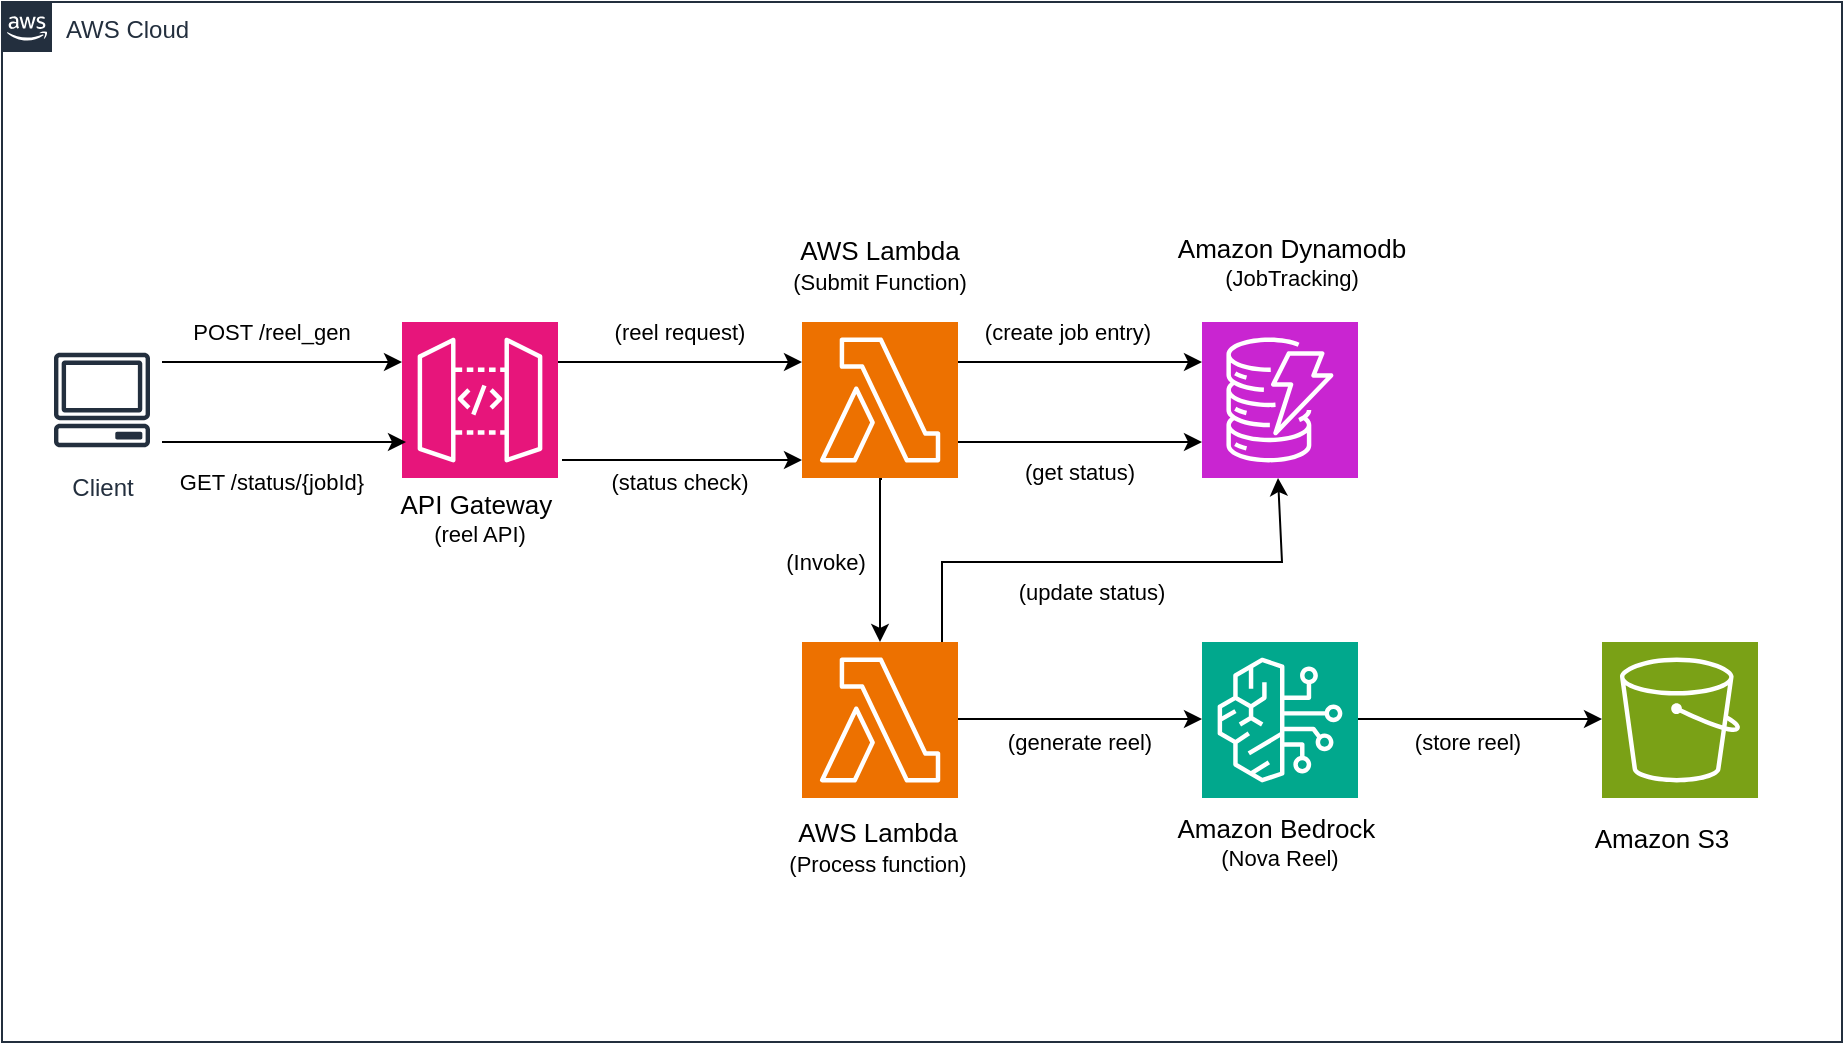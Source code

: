 <mxfile version="24.0.4" type="device">
  <diagram name="Page-1" id="6LG3iJq92wEXlzjQ6QG9">
    <mxGraphModel dx="1050" dy="629" grid="1" gridSize="10" guides="1" tooltips="1" connect="1" arrows="1" fold="1" page="1" pageScale="1" pageWidth="1654" pageHeight="2336" math="0" shadow="0">
      <root>
        <mxCell id="0" />
        <mxCell id="1" parent="0" />
        <mxCell id="yhVTB9En8Y7k1_pd-SdG-1" value="AWS Cloud" style="points=[[0,0],[0.25,0],[0.5,0],[0.75,0],[1,0],[1,0.25],[1,0.5],[1,0.75],[1,1],[0.75,1],[0.5,1],[0.25,1],[0,1],[0,0.75],[0,0.5],[0,0.25]];outlineConnect=0;gradientColor=none;html=1;whiteSpace=wrap;fontSize=12;fontStyle=0;container=1;pointerEvents=0;collapsible=0;recursiveResize=0;shape=mxgraph.aws4.group;grIcon=mxgraph.aws4.group_aws_cloud_alt;strokeColor=#232F3E;fillColor=none;verticalAlign=top;align=left;spacingLeft=30;fontColor=#232F3E;dashed=0;" vertex="1" parent="1">
          <mxGeometry x="360" y="120" width="920" height="520" as="geometry" />
        </mxCell>
        <mxCell id="yhVTB9En8Y7k1_pd-SdG-2" value="" style="sketch=0;points=[[0,0,0],[0.25,0,0],[0.5,0,0],[0.75,0,0],[1,0,0],[0,1,0],[0.25,1,0],[0.5,1,0],[0.75,1,0],[1,1,0],[0,0.25,0],[0,0.5,0],[0,0.75,0],[1,0.25,0],[1,0.5,0],[1,0.75,0]];outlineConnect=0;fontColor=#232F3E;fillColor=#E7157B;strokeColor=#ffffff;dashed=0;verticalLabelPosition=bottom;verticalAlign=top;align=center;html=1;fontSize=12;fontStyle=0;aspect=fixed;shape=mxgraph.aws4.resourceIcon;resIcon=mxgraph.aws4.api_gateway;" vertex="1" parent="yhVTB9En8Y7k1_pd-SdG-1">
          <mxGeometry x="200" y="160" width="78" height="78" as="geometry" />
        </mxCell>
        <mxCell id="yhVTB9En8Y7k1_pd-SdG-3" value="" style="sketch=0;points=[[0,0,0],[0.25,0,0],[0.5,0,0],[0.75,0,0],[1,0,0],[0,1,0],[0.25,1,0],[0.5,1,0],[0.75,1,0],[1,1,0],[0,0.25,0],[0,0.5,0],[0,0.75,0],[1,0.25,0],[1,0.5,0],[1,0.75,0]];outlineConnect=0;fontColor=#232F3E;fillColor=#ED7100;strokeColor=#ffffff;dashed=0;verticalLabelPosition=bottom;verticalAlign=top;align=center;html=1;fontSize=12;fontStyle=0;aspect=fixed;shape=mxgraph.aws4.resourceIcon;resIcon=mxgraph.aws4.lambda;" vertex="1" parent="yhVTB9En8Y7k1_pd-SdG-1">
          <mxGeometry x="400" y="160" width="78" height="78" as="geometry" />
        </mxCell>
        <mxCell id="yhVTB9En8Y7k1_pd-SdG-4" value="" style="sketch=0;points=[[0,0,0],[0.25,0,0],[0.5,0,0],[0.75,0,0],[1,0,0],[0,1,0],[0.25,1,0],[0.5,1,0],[0.75,1,0],[1,1,0],[0,0.25,0],[0,0.5,0],[0,0.75,0],[1,0.25,0],[1,0.5,0],[1,0.75,0]];outlineConnect=0;fontColor=#232F3E;fillColor=#7AA116;strokeColor=#ffffff;dashed=0;verticalLabelPosition=bottom;verticalAlign=top;align=center;html=1;fontSize=12;fontStyle=0;aspect=fixed;shape=mxgraph.aws4.resourceIcon;resIcon=mxgraph.aws4.s3;" vertex="1" parent="yhVTB9En8Y7k1_pd-SdG-1">
          <mxGeometry x="800" y="320" width="78" height="78" as="geometry" />
        </mxCell>
        <mxCell id="yhVTB9En8Y7k1_pd-SdG-5" value="" style="sketch=0;points=[[0,0,0],[0.25,0,0],[0.5,0,0],[0.75,0,0],[1,0,0],[0,1,0],[0.25,1,0],[0.5,1,0],[0.75,1,0],[1,1,0],[0,0.25,0],[0,0.5,0],[0,0.75,0],[1,0.25,0],[1,0.5,0],[1,0.75,0]];outlineConnect=0;fontColor=#232F3E;fillColor=#ED7100;strokeColor=#ffffff;dashed=0;verticalLabelPosition=bottom;verticalAlign=top;align=center;html=1;fontSize=12;fontStyle=0;aspect=fixed;shape=mxgraph.aws4.resourceIcon;resIcon=mxgraph.aws4.lambda;" vertex="1" parent="yhVTB9En8Y7k1_pd-SdG-1">
          <mxGeometry x="400" y="320" width="78" height="78" as="geometry" />
        </mxCell>
        <mxCell id="yhVTB9En8Y7k1_pd-SdG-6" value="" style="sketch=0;points=[[0,0,0],[0.25,0,0],[0.5,0,0],[0.75,0,0],[1,0,0],[0,1,0],[0.25,1,0],[0.5,1,0],[0.75,1,0],[1,1,0],[0,0.25,0],[0,0.5,0],[0,0.75,0],[1,0.25,0],[1,0.5,0],[1,0.75,0]];outlineConnect=0;fontColor=#232F3E;fillColor=#C925D1;strokeColor=#ffffff;dashed=0;verticalLabelPosition=bottom;verticalAlign=top;align=center;html=1;fontSize=12;fontStyle=0;aspect=fixed;shape=mxgraph.aws4.resourceIcon;resIcon=mxgraph.aws4.dynamodb;" vertex="1" parent="yhVTB9En8Y7k1_pd-SdG-1">
          <mxGeometry x="600" y="160" width="78" height="78" as="geometry" />
        </mxCell>
        <mxCell id="yhVTB9En8Y7k1_pd-SdG-9" value="" style="sketch=0;points=[[0,0,0],[0.25,0,0],[0.5,0,0],[0.75,0,0],[1,0,0],[0,1,0],[0.25,1,0],[0.5,1,0],[0.75,1,0],[1,1,0],[0,0.25,0],[0,0.5,0],[0,0.75,0],[1,0.25,0],[1,0.5,0],[1,0.75,0]];outlineConnect=0;fontColor=#232F3E;fillColor=#01A88D;strokeColor=#ffffff;dashed=0;verticalLabelPosition=bottom;verticalAlign=top;align=center;html=1;fontSize=12;fontStyle=0;aspect=fixed;shape=mxgraph.aws4.resourceIcon;resIcon=mxgraph.aws4.bedrock;" vertex="1" parent="yhVTB9En8Y7k1_pd-SdG-1">
          <mxGeometry x="600" y="320" width="78" height="78" as="geometry" />
        </mxCell>
        <mxCell id="yhVTB9En8Y7k1_pd-SdG-10" style="edgeStyle=orthogonalEdgeStyle;rounded=0;orthogonalLoop=1;jettySize=auto;html=1;entryX=0;entryY=0.5;entryDx=0;entryDy=0;entryPerimeter=0;fontSize=18;" edge="1" parent="yhVTB9En8Y7k1_pd-SdG-1">
          <mxGeometry relative="1" as="geometry">
            <mxPoint x="278" y="180" as="sourcePoint" />
            <mxPoint x="400" y="180" as="targetPoint" />
            <Array as="points">
              <mxPoint x="310" y="180" />
              <mxPoint x="310" y="180" />
            </Array>
          </mxGeometry>
        </mxCell>
        <mxCell id="yhVTB9En8Y7k1_pd-SdG-11" style="edgeStyle=orthogonalEdgeStyle;rounded=0;orthogonalLoop=1;jettySize=auto;html=1;entryX=0;entryY=0.5;entryDx=0;entryDy=0;entryPerimeter=0;fontSize=18;" edge="1" parent="yhVTB9En8Y7k1_pd-SdG-1">
          <mxGeometry relative="1" as="geometry">
            <mxPoint x="478" y="180" as="sourcePoint" />
            <mxPoint x="600" y="180" as="targetPoint" />
            <Array as="points">
              <mxPoint x="510" y="180" />
              <mxPoint x="510" y="180" />
            </Array>
          </mxGeometry>
        </mxCell>
        <mxCell id="yhVTB9En8Y7k1_pd-SdG-12" style="edgeStyle=orthogonalEdgeStyle;rounded=0;orthogonalLoop=1;jettySize=auto;html=1;entryX=0;entryY=0.5;entryDx=0;entryDy=0;entryPerimeter=0;fontSize=18;" edge="1" parent="yhVTB9En8Y7k1_pd-SdG-1">
          <mxGeometry relative="1" as="geometry">
            <mxPoint x="478" y="358.5" as="sourcePoint" />
            <mxPoint x="600" y="358.5" as="targetPoint" />
            <Array as="points">
              <mxPoint x="510" y="358.5" />
              <mxPoint x="510" y="358.5" />
            </Array>
          </mxGeometry>
        </mxCell>
        <mxCell id="yhVTB9En8Y7k1_pd-SdG-13" style="edgeStyle=orthogonalEdgeStyle;rounded=0;orthogonalLoop=1;jettySize=auto;html=1;entryX=0.5;entryY=0;entryDx=0;entryDy=0;entryPerimeter=0;fontSize=18;" edge="1" parent="yhVTB9En8Y7k1_pd-SdG-1" target="yhVTB9En8Y7k1_pd-SdG-5">
          <mxGeometry relative="1" as="geometry">
            <mxPoint x="440" y="238.5" as="sourcePoint" />
            <mxPoint x="562" y="238.5" as="targetPoint" />
            <Array as="points">
              <mxPoint x="439" y="239" />
            </Array>
          </mxGeometry>
        </mxCell>
        <mxCell id="yhVTB9En8Y7k1_pd-SdG-14" style="edgeStyle=orthogonalEdgeStyle;rounded=0;orthogonalLoop=1;jettySize=auto;html=1;entryX=0;entryY=0.5;entryDx=0;entryDy=0;entryPerimeter=0;fontSize=18;" edge="1" parent="yhVTB9En8Y7k1_pd-SdG-1">
          <mxGeometry relative="1" as="geometry">
            <mxPoint x="678" y="358.5" as="sourcePoint" />
            <mxPoint x="800" y="358.5" as="targetPoint" />
            <Array as="points">
              <mxPoint x="710" y="358.5" />
              <mxPoint x="710" y="358.5" />
            </Array>
          </mxGeometry>
        </mxCell>
        <mxCell id="yhVTB9En8Y7k1_pd-SdG-18" style="edgeStyle=orthogonalEdgeStyle;rounded=0;orthogonalLoop=1;jettySize=auto;html=1;fontSize=18;" edge="1" parent="yhVTB9En8Y7k1_pd-SdG-1">
          <mxGeometry relative="1" as="geometry">
            <mxPoint x="280" y="229" as="sourcePoint" />
            <mxPoint x="400" y="229" as="targetPoint" />
            <Array as="points">
              <mxPoint x="400" y="229" />
            </Array>
          </mxGeometry>
        </mxCell>
        <mxCell id="yhVTB9En8Y7k1_pd-SdG-22" value="" style="edgeStyle=orthogonalEdgeStyle;rounded=0;orthogonalLoop=1;jettySize=auto;html=1;" edge="1" parent="yhVTB9En8Y7k1_pd-SdG-1" source="yhVTB9En8Y7k1_pd-SdG-20" target="yhVTB9En8Y7k1_pd-SdG-2">
          <mxGeometry relative="1" as="geometry">
            <Array as="points">
              <mxPoint x="130" y="180" />
              <mxPoint x="130" y="180" />
            </Array>
          </mxGeometry>
        </mxCell>
        <mxCell id="yhVTB9En8Y7k1_pd-SdG-20" value="Client" style="sketch=0;outlineConnect=0;fontColor=#232F3E;gradientColor=none;strokeColor=#232F3E;fillColor=#ffffff;dashed=0;verticalLabelPosition=bottom;verticalAlign=top;align=center;html=1;fontSize=12;fontStyle=0;aspect=fixed;shape=mxgraph.aws4.resourceIcon;resIcon=mxgraph.aws4.client;" vertex="1" parent="yhVTB9En8Y7k1_pd-SdG-1">
          <mxGeometry x="20" y="169" width="60" height="60" as="geometry" />
        </mxCell>
        <mxCell id="yhVTB9En8Y7k1_pd-SdG-21" style="edgeStyle=orthogonalEdgeStyle;rounded=0;orthogonalLoop=1;jettySize=auto;html=1;entryX=0;entryY=0.5;entryDx=0;entryDy=0;entryPerimeter=0;fontSize=18;" edge="1" parent="yhVTB9En8Y7k1_pd-SdG-1">
          <mxGeometry relative="1" as="geometry">
            <mxPoint x="80" y="220" as="sourcePoint" />
            <mxPoint x="202" y="220" as="targetPoint" />
            <Array as="points">
              <mxPoint x="112" y="220" />
              <mxPoint x="112" y="220" />
            </Array>
          </mxGeometry>
        </mxCell>
        <mxCell id="yhVTB9En8Y7k1_pd-SdG-23" value="&lt;font style=&quot;font-size: 11px;&quot;&gt;POST /reel_gen&lt;/font&gt;" style="text;html=1;align=center;verticalAlign=middle;whiteSpace=wrap;rounded=0;" vertex="1" parent="yhVTB9En8Y7k1_pd-SdG-1">
          <mxGeometry x="90" y="150" width="90" height="30" as="geometry" />
        </mxCell>
        <mxCell id="yhVTB9En8Y7k1_pd-SdG-24" value="&lt;font style=&quot;font-size: 11px;&quot;&gt;GET /status/{jobId}&lt;/font&gt;" style="text;html=1;align=center;verticalAlign=middle;whiteSpace=wrap;rounded=0;" vertex="1" parent="yhVTB9En8Y7k1_pd-SdG-1">
          <mxGeometry x="80" y="220" width="110" height="40" as="geometry" />
        </mxCell>
        <mxCell id="yhVTB9En8Y7k1_pd-SdG-25" value="&lt;font style=&quot;font-size: 11px;&quot;&gt;(status check)&lt;/font&gt;" style="text;html=1;align=center;verticalAlign=middle;whiteSpace=wrap;rounded=0;" vertex="1" parent="yhVTB9En8Y7k1_pd-SdG-1">
          <mxGeometry x="284" y="220" width="110" height="40" as="geometry" />
        </mxCell>
        <mxCell id="yhVTB9En8Y7k1_pd-SdG-26" value="&lt;font style=&quot;font-size: 11px;&quot;&gt;(get status)&lt;/font&gt;" style="text;html=1;align=center;verticalAlign=middle;whiteSpace=wrap;rounded=0;" vertex="1" parent="yhVTB9En8Y7k1_pd-SdG-1">
          <mxGeometry x="484" y="220" width="110" height="30" as="geometry" />
        </mxCell>
        <mxCell id="yhVTB9En8Y7k1_pd-SdG-27" value="&lt;font style=&quot;font-size: 13px;&quot;&gt;AWS Lambda &lt;/font&gt;&lt;font style=&quot;font-size: 11px;&quot;&gt;(Submit Function)&lt;/font&gt;&lt;div&gt;&lt;font style=&quot;font-size: 11px;&quot;&gt;&lt;br&gt;&lt;/font&gt;&lt;/div&gt;" style="text;html=1;align=center;verticalAlign=middle;whiteSpace=wrap;rounded=0;" vertex="1" parent="yhVTB9En8Y7k1_pd-SdG-1">
          <mxGeometry x="381" y="109" width="116" height="60" as="geometry" />
        </mxCell>
        <mxCell id="yhVTB9En8Y7k1_pd-SdG-35" style="edgeStyle=orthogonalEdgeStyle;rounded=0;orthogonalLoop=1;jettySize=auto;html=1;entryX=0;entryY=0.5;entryDx=0;entryDy=0;entryPerimeter=0;fontSize=18;" edge="1" parent="yhVTB9En8Y7k1_pd-SdG-1">
          <mxGeometry relative="1" as="geometry">
            <mxPoint x="478" y="220" as="sourcePoint" />
            <mxPoint x="600" y="220" as="targetPoint" />
            <Array as="points">
              <mxPoint x="510" y="220" />
              <mxPoint x="510" y="220" />
            </Array>
          </mxGeometry>
        </mxCell>
        <mxCell id="yhVTB9En8Y7k1_pd-SdG-36" value="&lt;font style=&quot;font-size: 11px;&quot;&gt;(reel request)&lt;/font&gt;" style="text;html=1;align=center;verticalAlign=middle;whiteSpace=wrap;rounded=0;" vertex="1" parent="yhVTB9En8Y7k1_pd-SdG-1">
          <mxGeometry x="284" y="145" width="110" height="40" as="geometry" />
        </mxCell>
        <mxCell id="yhVTB9En8Y7k1_pd-SdG-37" value="&lt;font style=&quot;font-size: 11px;&quot;&gt;(create job entry)&lt;/font&gt;" style="text;html=1;align=center;verticalAlign=middle;whiteSpace=wrap;rounded=0;" vertex="1" parent="yhVTB9En8Y7k1_pd-SdG-1">
          <mxGeometry x="478" y="145" width="110" height="40" as="geometry" />
        </mxCell>
        <mxCell id="yhVTB9En8Y7k1_pd-SdG-38" value="&lt;font style=&quot;font-size: 11px;&quot;&gt;(Invoke)&lt;/font&gt;" style="text;html=1;align=center;verticalAlign=middle;whiteSpace=wrap;rounded=0;" vertex="1" parent="yhVTB9En8Y7k1_pd-SdG-1">
          <mxGeometry x="357" y="260" width="110" height="40" as="geometry" />
        </mxCell>
        <mxCell id="yhVTB9En8Y7k1_pd-SdG-39" value="&lt;font style=&quot;font-size: 11px;&quot;&gt;(generate reel)&lt;/font&gt;" style="text;html=1;align=center;verticalAlign=middle;whiteSpace=wrap;rounded=0;" vertex="1" parent="yhVTB9En8Y7k1_pd-SdG-1">
          <mxGeometry x="484" y="350" width="110" height="40" as="geometry" />
        </mxCell>
        <mxCell id="yhVTB9En8Y7k1_pd-SdG-40" value="&lt;font style=&quot;font-size: 11px;&quot;&gt;(store reel)&lt;/font&gt;" style="text;html=1;align=center;verticalAlign=middle;whiteSpace=wrap;rounded=0;" vertex="1" parent="yhVTB9En8Y7k1_pd-SdG-1">
          <mxGeometry x="678" y="350" width="110" height="40" as="geometry" />
        </mxCell>
        <mxCell id="yhVTB9En8Y7k1_pd-SdG-41" value="" style="endArrow=classic;html=1;rounded=0;" edge="1" parent="yhVTB9En8Y7k1_pd-SdG-1">
          <mxGeometry width="50" height="50" relative="1" as="geometry">
            <mxPoint x="470" y="320" as="sourcePoint" />
            <mxPoint x="638" y="238" as="targetPoint" />
            <Array as="points">
              <mxPoint x="470" y="280" />
              <mxPoint x="640" y="280" />
            </Array>
          </mxGeometry>
        </mxCell>
        <mxCell id="yhVTB9En8Y7k1_pd-SdG-42" value="&lt;font style=&quot;font-size: 11px;&quot;&gt;(update status)&lt;/font&gt;" style="text;html=1;align=center;verticalAlign=middle;whiteSpace=wrap;rounded=0;" vertex="1" parent="yhVTB9En8Y7k1_pd-SdG-1">
          <mxGeometry x="490" y="280" width="110" height="30" as="geometry" />
        </mxCell>
        <mxCell id="yhVTB9En8Y7k1_pd-SdG-43" value="&lt;font style=&quot;&quot;&gt;&lt;span style=&quot;font-size: 13px;&quot;&gt;API Gateway&amp;nbsp;&lt;/span&gt;&lt;br&gt;&lt;font style=&quot;font-size: 11px;&quot;&gt;(reel API)&lt;/font&gt;&lt;/font&gt;" style="text;html=1;align=center;verticalAlign=middle;whiteSpace=wrap;rounded=0;" vertex="1" parent="yhVTB9En8Y7k1_pd-SdG-1">
          <mxGeometry x="184" y="238" width="110" height="40" as="geometry" />
        </mxCell>
        <mxCell id="yhVTB9En8Y7k1_pd-SdG-44" value="&lt;font style=&quot;font-size: 13px;&quot;&gt;AWS Lambda &lt;/font&gt;&lt;font style=&quot;font-size: 11px;&quot;&gt;(Process function)&lt;/font&gt;&lt;div&gt;&lt;font style=&quot;font-size: 11px;&quot;&gt;&lt;br&gt;&lt;/font&gt;&lt;/div&gt;" style="text;html=1;align=center;verticalAlign=middle;whiteSpace=wrap;rounded=0;" vertex="1" parent="yhVTB9En8Y7k1_pd-SdG-1">
          <mxGeometry x="386" y="410" width="104" height="40" as="geometry" />
        </mxCell>
        <mxCell id="yhVTB9En8Y7k1_pd-SdG-45" value="&lt;div&gt;&lt;font style=&quot;font-size: 13px;&quot;&gt;Amazon Dynamodb &lt;/font&gt;&lt;font style=&quot;font-size: 11px;&quot;&gt;(JobTracking)&lt;/font&gt;&lt;/div&gt;" style="text;html=1;align=center;verticalAlign=middle;whiteSpace=wrap;rounded=0;" vertex="1" parent="yhVTB9En8Y7k1_pd-SdG-1">
          <mxGeometry x="579" y="110" width="132" height="40" as="geometry" />
        </mxCell>
        <mxCell id="yhVTB9En8Y7k1_pd-SdG-46" value="&lt;div&gt;&lt;font style=&quot;font-size: 13px;&quot;&gt;Amazon Bedrock&amp;nbsp;&lt;br&gt;&lt;/font&gt;&lt;font style=&quot;font-size: 11px;&quot;&gt;(Nova Reel)&lt;/font&gt;&lt;/div&gt;" style="text;html=1;align=center;verticalAlign=middle;whiteSpace=wrap;rounded=0;" vertex="1" parent="yhVTB9En8Y7k1_pd-SdG-1">
          <mxGeometry x="579" y="400" width="120" height="40" as="geometry" />
        </mxCell>
        <mxCell id="yhVTB9En8Y7k1_pd-SdG-47" value="&lt;font style=&quot;font-size: 13px;&quot;&gt;Amazon S3&lt;/font&gt;" style="text;html=1;align=center;verticalAlign=middle;whiteSpace=wrap;rounded=0;" vertex="1" parent="yhVTB9En8Y7k1_pd-SdG-1">
          <mxGeometry x="770" y="398" width="120" height="40" as="geometry" />
        </mxCell>
      </root>
    </mxGraphModel>
  </diagram>
</mxfile>
